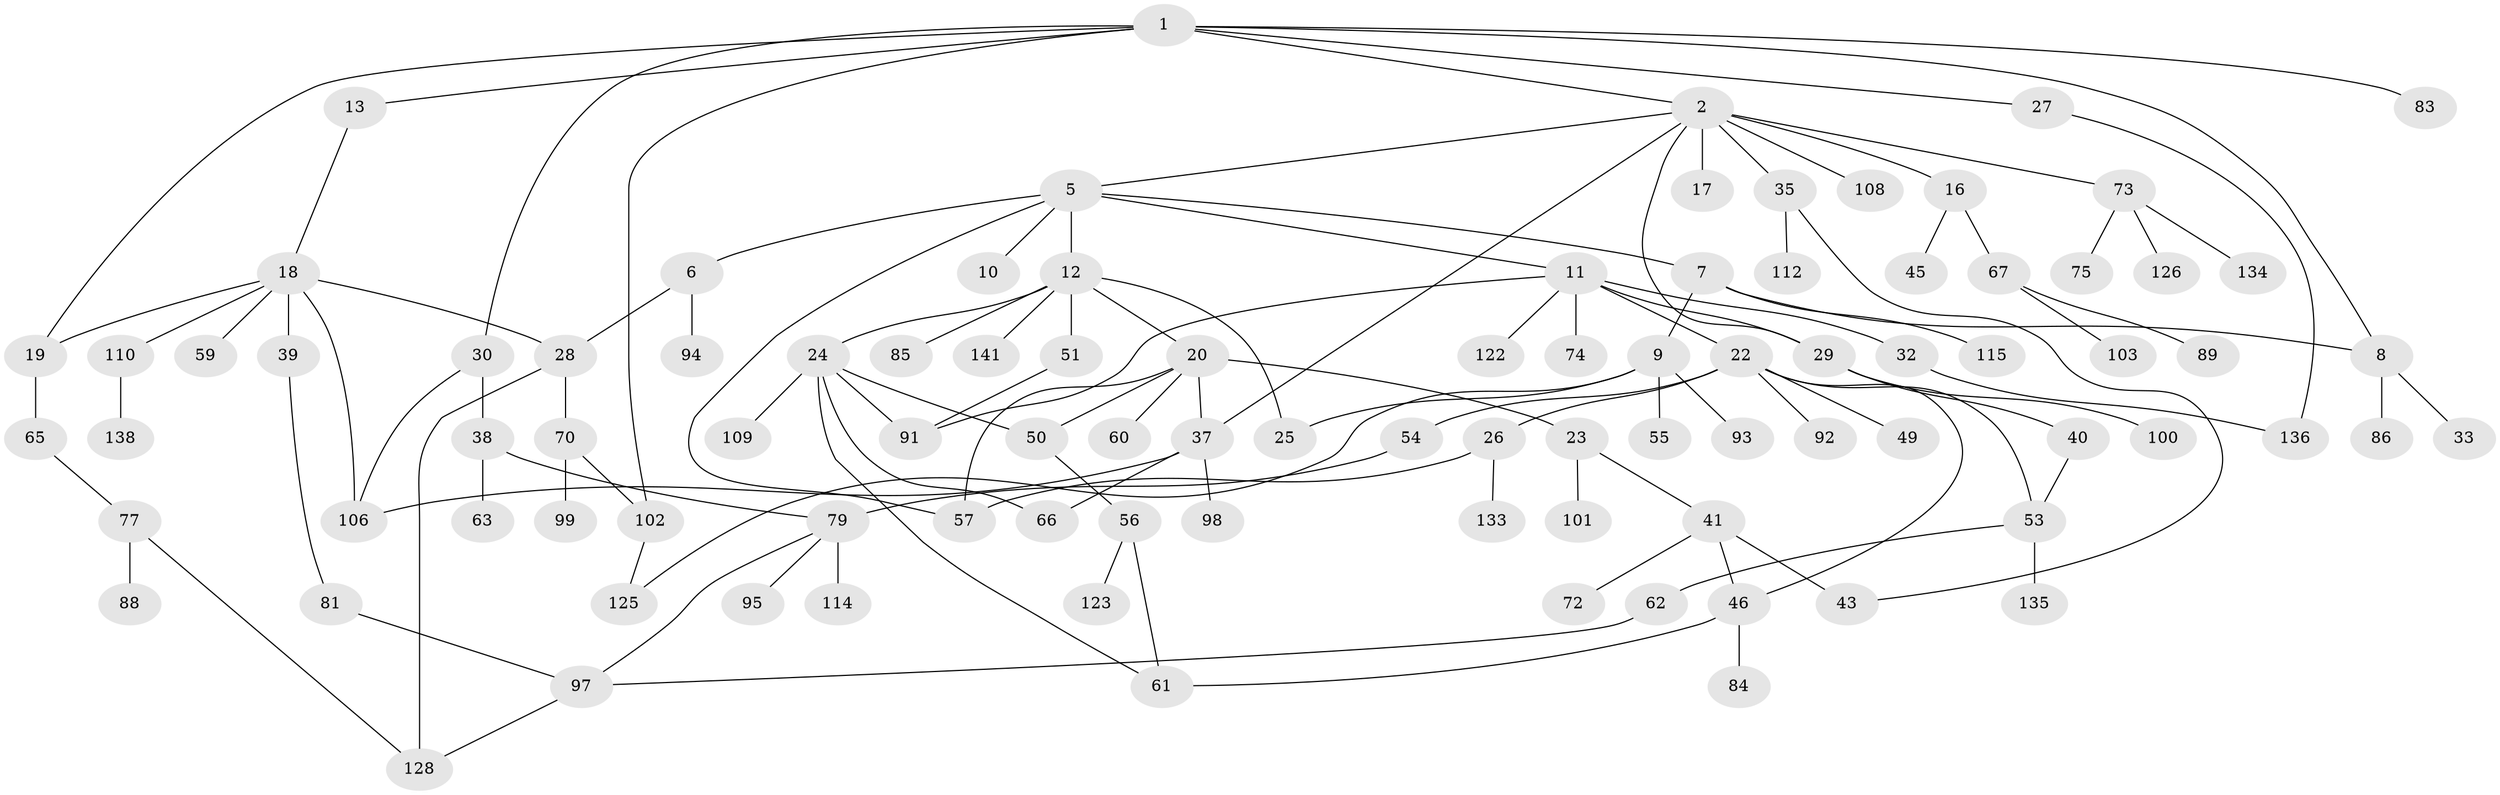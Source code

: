 // original degree distribution, {5: 0.06382978723404255, 7: 0.028368794326241134, 4: 0.12056737588652482, 8: 0.0070921985815602835, 3: 0.12056737588652482, 2: 0.3049645390070922, 1: 0.3546099290780142}
// Generated by graph-tools (version 1.1) at 2025/41/03/06/25 10:41:26]
// undirected, 96 vertices, 122 edges
graph export_dot {
graph [start="1"]
  node [color=gray90,style=filled];
  1 [super="+4"];
  2 [super="+3"];
  5 [super="+113"];
  6;
  7 [super="+90"];
  8;
  9 [super="+36"];
  10 [super="+34"];
  11 [super="+14"];
  12 [super="+15"];
  13;
  16 [super="+31"];
  17;
  18 [super="+21"];
  19;
  20 [super="+44"];
  22 [super="+137"];
  23 [super="+117"];
  24 [super="+104"];
  25;
  26 [super="+58"];
  27 [super="+139"];
  28 [super="+124"];
  29 [super="+105"];
  30;
  32 [super="+120"];
  33 [super="+47"];
  35 [super="+48"];
  37 [super="+42"];
  38 [super="+52"];
  39 [super="+87"];
  40;
  41 [super="+140"];
  43;
  45 [super="+119"];
  46 [super="+80"];
  49;
  50;
  51;
  53 [super="+64"];
  54;
  55 [super="+69"];
  56 [super="+107"];
  57 [super="+82"];
  59;
  60 [super="+68"];
  61;
  62;
  63;
  65;
  66;
  67 [super="+71"];
  70 [super="+116"];
  72 [super="+76"];
  73 [super="+121"];
  74;
  75 [super="+118"];
  77 [super="+78"];
  79 [super="+96"];
  81;
  83;
  84;
  85;
  86;
  88;
  89;
  91;
  92;
  93;
  94;
  95;
  97 [super="+132"];
  98;
  99;
  100;
  101;
  102 [super="+129"];
  103 [super="+111"];
  106 [super="+130"];
  108;
  109;
  110;
  112 [super="+127"];
  114;
  115;
  122 [super="+131"];
  123;
  125;
  126;
  128;
  133;
  134;
  135;
  136;
  138;
  141;
  1 -- 2;
  1 -- 27;
  1 -- 30;
  1 -- 83;
  1 -- 19;
  1 -- 8;
  1 -- 13;
  1 -- 102;
  2 -- 5;
  2 -- 16;
  2 -- 17;
  2 -- 35;
  2 -- 37;
  2 -- 73;
  2 -- 108;
  2 -- 29;
  5 -- 6;
  5 -- 7;
  5 -- 10;
  5 -- 11;
  5 -- 12;
  5 -- 57;
  6 -- 94;
  6 -- 28;
  7 -- 9;
  7 -- 8;
  7 -- 115;
  8 -- 33;
  8 -- 86;
  9 -- 93;
  9 -- 125;
  9 -- 25;
  9 -- 55 [weight=2];
  11 -- 22;
  11 -- 32;
  11 -- 74;
  11 -- 91;
  11 -- 29;
  11 -- 122;
  12 -- 20;
  12 -- 24;
  12 -- 25;
  12 -- 51;
  12 -- 85;
  12 -- 141;
  13 -- 18;
  16 -- 45;
  16 -- 67;
  18 -- 28;
  18 -- 39;
  18 -- 19;
  18 -- 106;
  18 -- 59;
  18 -- 110;
  19 -- 65;
  20 -- 23;
  20 -- 50;
  20 -- 57;
  20 -- 37;
  20 -- 60;
  22 -- 26;
  22 -- 49;
  22 -- 54;
  22 -- 92;
  22 -- 46;
  22 -- 53;
  23 -- 41;
  23 -- 101;
  24 -- 109;
  24 -- 61;
  24 -- 50;
  24 -- 91;
  24 -- 66;
  26 -- 57;
  26 -- 133;
  27 -- 136;
  28 -- 70;
  28 -- 128;
  29 -- 40;
  29 -- 100;
  30 -- 38;
  30 -- 106;
  32 -- 136;
  35 -- 43;
  35 -- 112;
  37 -- 66;
  37 -- 98;
  37 -- 106;
  38 -- 63;
  38 -- 79;
  39 -- 81;
  40 -- 53;
  41 -- 43;
  41 -- 46;
  41 -- 72;
  46 -- 61;
  46 -- 84;
  50 -- 56;
  51 -- 91;
  53 -- 62;
  53 -- 135;
  54 -- 79;
  56 -- 123;
  56 -- 61;
  62 -- 97;
  65 -- 77;
  67 -- 89;
  67 -- 103;
  70 -- 99;
  70 -- 102;
  73 -- 75;
  73 -- 126;
  73 -- 134;
  77 -- 128;
  77 -- 88;
  79 -- 95;
  79 -- 114;
  79 -- 97;
  81 -- 97;
  97 -- 128;
  102 -- 125;
  110 -- 138;
}
